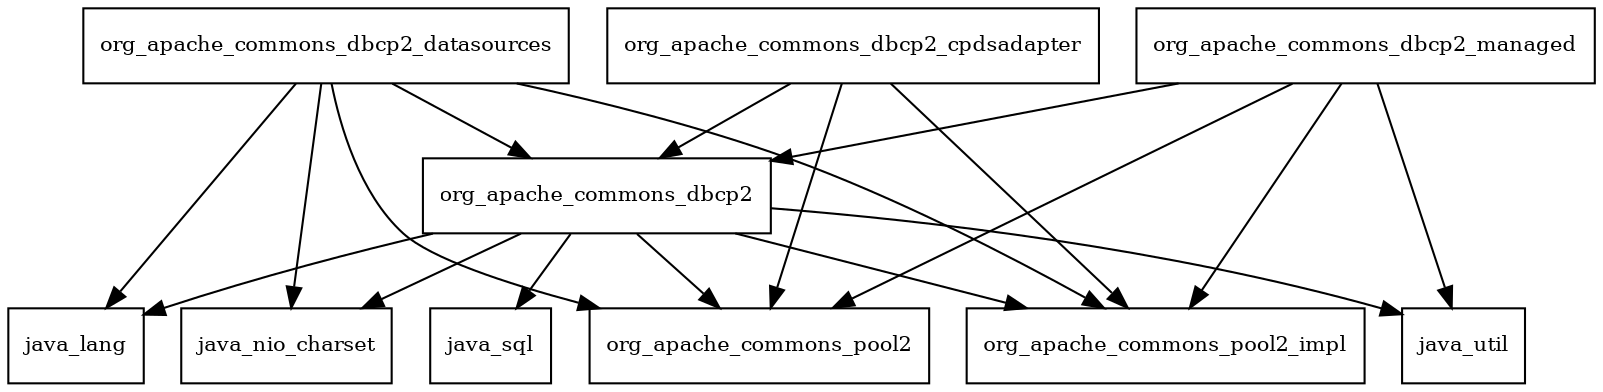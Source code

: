 digraph commons_dbcp2_2_7_0_package_dependencies {
  node [shape = box, fontsize=10.0];
  org_apache_commons_dbcp2 -> java_lang;
  org_apache_commons_dbcp2 -> java_nio_charset;
  org_apache_commons_dbcp2 -> java_sql;
  org_apache_commons_dbcp2 -> java_util;
  org_apache_commons_dbcp2 -> org_apache_commons_pool2;
  org_apache_commons_dbcp2 -> org_apache_commons_pool2_impl;
  org_apache_commons_dbcp2_cpdsadapter -> org_apache_commons_dbcp2;
  org_apache_commons_dbcp2_cpdsadapter -> org_apache_commons_pool2;
  org_apache_commons_dbcp2_cpdsadapter -> org_apache_commons_pool2_impl;
  org_apache_commons_dbcp2_datasources -> java_lang;
  org_apache_commons_dbcp2_datasources -> java_nio_charset;
  org_apache_commons_dbcp2_datasources -> org_apache_commons_dbcp2;
  org_apache_commons_dbcp2_datasources -> org_apache_commons_pool2;
  org_apache_commons_dbcp2_datasources -> org_apache_commons_pool2_impl;
  org_apache_commons_dbcp2_managed -> java_util;
  org_apache_commons_dbcp2_managed -> org_apache_commons_dbcp2;
  org_apache_commons_dbcp2_managed -> org_apache_commons_pool2;
  org_apache_commons_dbcp2_managed -> org_apache_commons_pool2_impl;
}
